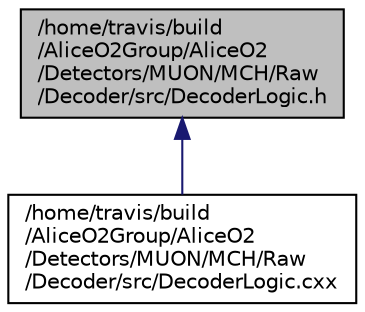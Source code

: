 digraph "/home/travis/build/AliceO2Group/AliceO2/Detectors/MUON/MCH/Raw/Decoder/src/DecoderLogic.h"
{
 // INTERACTIVE_SVG=YES
  bgcolor="transparent";
  edge [fontname="Helvetica",fontsize="10",labelfontname="Helvetica",labelfontsize="10"];
  node [fontname="Helvetica",fontsize="10",shape=record];
  Node14 [label="/home/travis/build\l/AliceO2Group/AliceO2\l/Detectors/MUON/MCH/Raw\l/Decoder/src/DecoderLogic.h",height=0.2,width=0.4,color="black", fillcolor="grey75", style="filled", fontcolor="black"];
  Node14 -> Node15 [dir="back",color="midnightblue",fontsize="10",style="solid",fontname="Helvetica"];
  Node15 [label="/home/travis/build\l/AliceO2Group/AliceO2\l/Detectors/MUON/MCH/Raw\l/Decoder/src/DecoderLogic.cxx",height=0.2,width=0.4,color="black",URL="$d7/d50/DecoderLogic_8cxx.html"];
}
